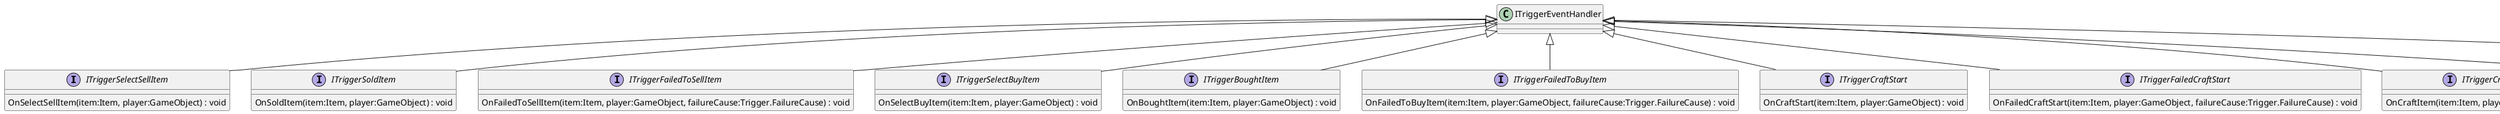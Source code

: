 @startuml
interface ITriggerSelectSellItem {
    OnSelectSellItem(item:Item, player:GameObject) : void
}
interface ITriggerSoldItem {
    OnSoldItem(item:Item, player:GameObject) : void
}
interface ITriggerFailedToSellItem {
    OnFailedToSellItem(item:Item, player:GameObject, failureCause:Trigger.FailureCause) : void
}
interface ITriggerSelectBuyItem {
    OnSelectBuyItem(item:Item, player:GameObject) : void
}
interface ITriggerBoughtItem {
    OnBoughtItem(item:Item, player:GameObject) : void
}
interface ITriggerFailedToBuyItem {
    OnFailedToBuyItem(item:Item, player:GameObject, failureCause:Trigger.FailureCause) : void
}
interface ITriggerCraftStart {
    OnCraftStart(item:Item, player:GameObject) : void
}
interface ITriggerFailedCraftStart {
    OnFailedCraftStart(item:Item, player:GameObject, failureCause:Trigger.FailureCause) : void
}
interface ITriggerCraftItem {
    OnCraftItem(item:Item, player:GameObject) : void
}
interface ITriggerFailedToCraftItem {
    OnFailedToCraftItem(item:Item, player:GameObject, failureCause:Trigger.FailureCause) : void
}
interface ITriggerCraftStop {
    OnCraftStop(item:Item, player:GameObject) : void
}
ITriggerEventHandler <|-- ITriggerSelectSellItem
ITriggerEventHandler <|-- ITriggerSoldItem
ITriggerEventHandler <|-- ITriggerFailedToSellItem
ITriggerEventHandler <|-- ITriggerSelectBuyItem
ITriggerEventHandler <|-- ITriggerBoughtItem
ITriggerEventHandler <|-- ITriggerFailedToBuyItem
ITriggerEventHandler <|-- ITriggerCraftStart
ITriggerEventHandler <|-- ITriggerFailedCraftStart
ITriggerEventHandler <|-- ITriggerCraftItem
ITriggerEventHandler <|-- ITriggerFailedToCraftItem
ITriggerEventHandler <|-- ITriggerCraftStop
@enduml
